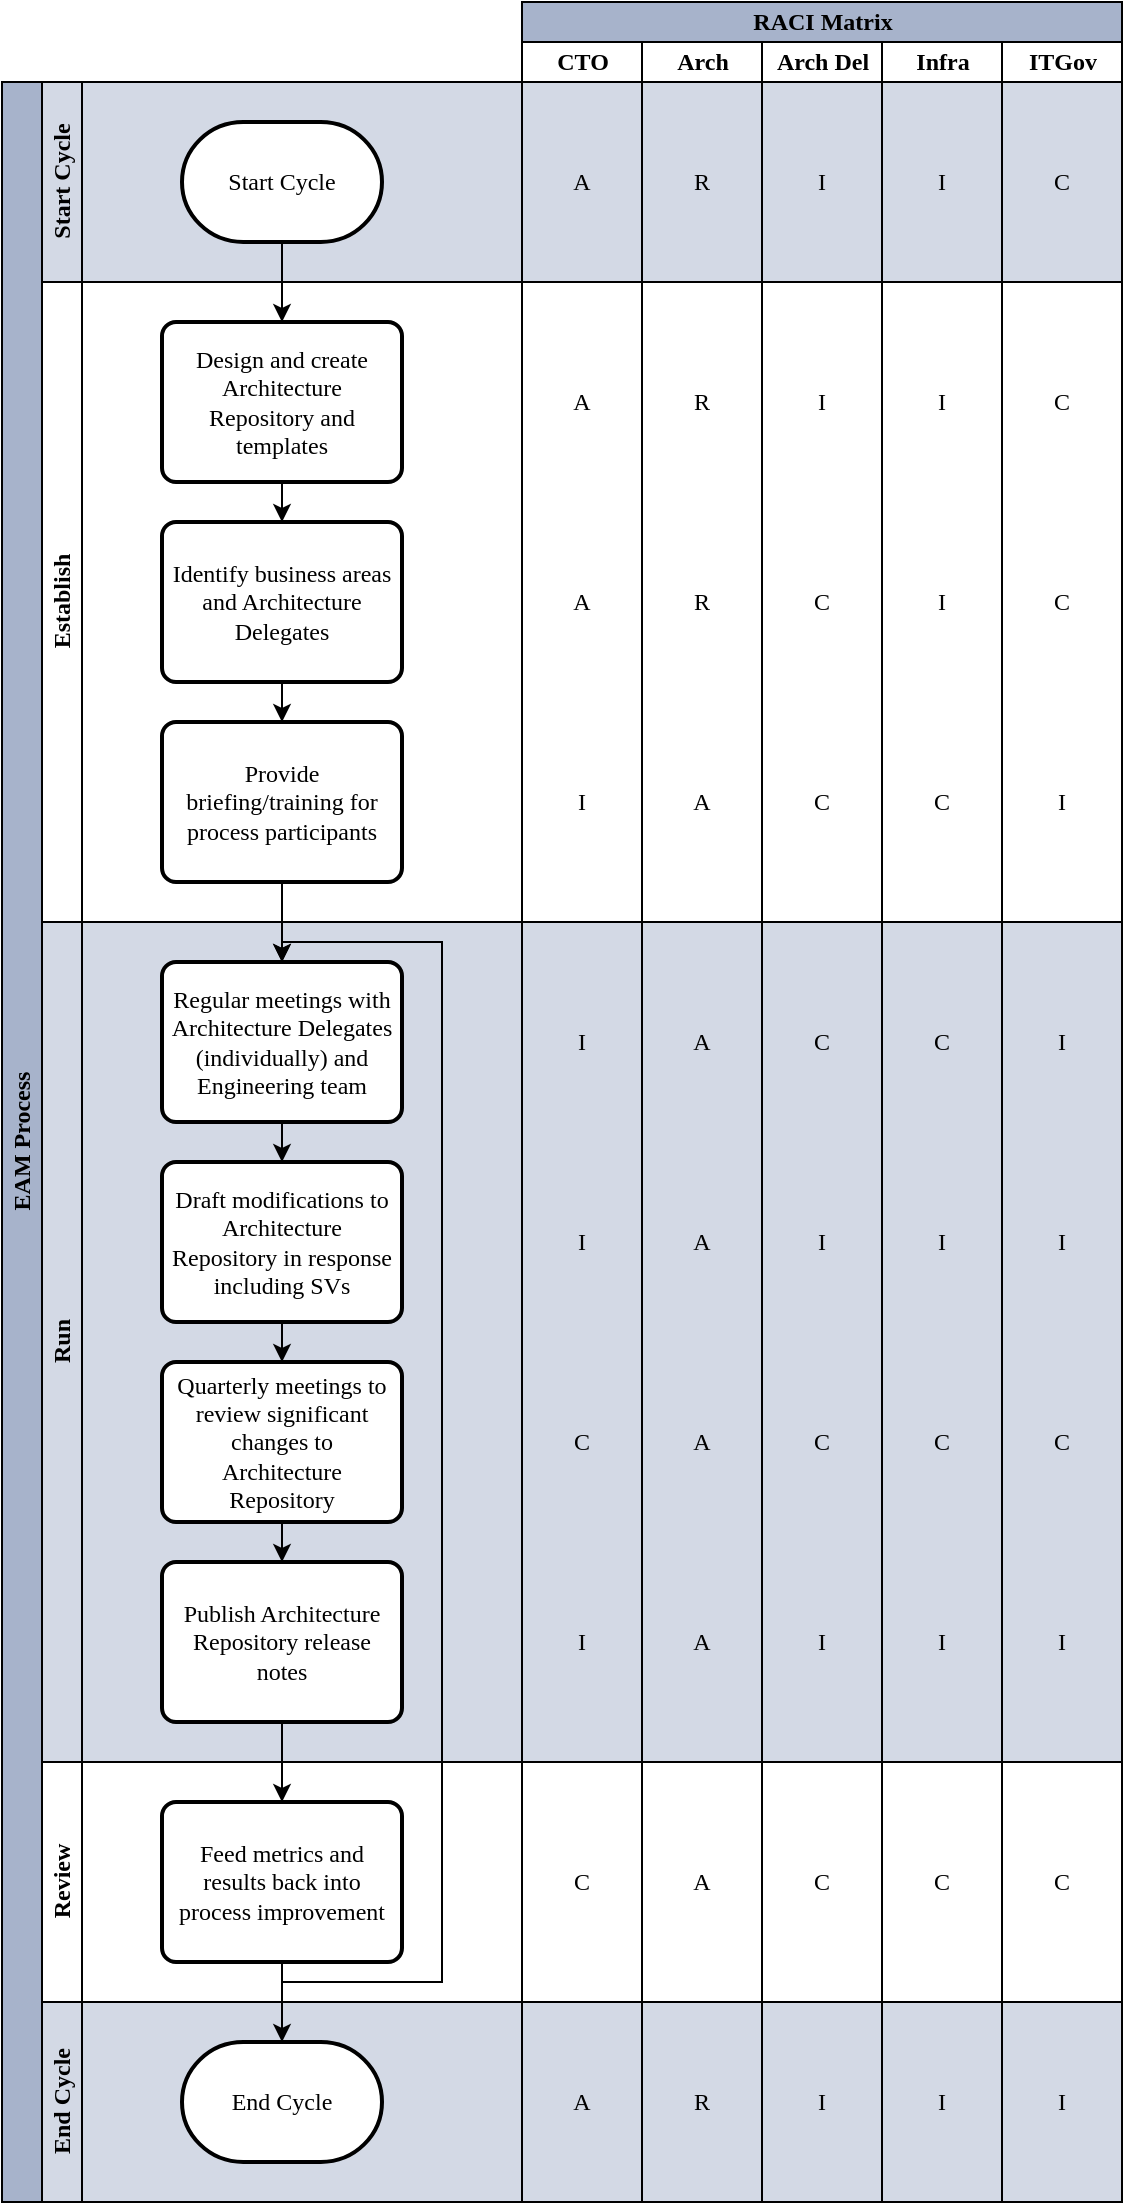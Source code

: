 <mxfile version="24.6.4" type="github">
  <diagram name="Page-1" id="74e2e168-ea6b-b213-b513-2b3c1d86103e">
    <mxGraphModel dx="2141" dy="680" grid="1" gridSize="10" guides="1" tooltips="1" connect="1" arrows="1" fold="1" page="1" pageScale="1" pageWidth="1100" pageHeight="850" background="none" math="0" shadow="0">
      <root>
        <mxCell id="0" />
        <mxCell id="1" parent="0" />
        <mxCell id="ygaP20cfCetw5Ck_P4K3-5" value="EAM Process" style="swimlane;childLayout=stackLayout;resizeParent=1;resizeParentMax=0;horizontal=0;startSize=20;horizontalStack=0;html=1;fillColor=#A7B3CB;fontFamily=Carlito;fontSource=https%3A%2F%2Ffonts.googleapis.com%2Fcss%3Ffamily%3DCarlito;" parent="1" vertex="1">
          <mxGeometry x="-240" y="320" width="560" height="1060" as="geometry" />
        </mxCell>
        <mxCell id="ygaP20cfCetw5Ck_P4K3-6" value="Start Cycle" style="swimlane;startSize=20;horizontal=0;html=1;fillColor=#D3D9E5;swimlaneFillColor=#D3D9E5;fontFamily=Carlito;fontSource=https%3A%2F%2Ffonts.googleapis.com%2Fcss%3Ffamily%3DCarlito;" parent="ygaP20cfCetw5Ck_P4K3-5" vertex="1">
          <mxGeometry x="20" width="540" height="100" as="geometry" />
        </mxCell>
        <mxCell id="ygaP20cfCetw5Ck_P4K3-12" value="Start Cycle" style="strokeWidth=2;html=1;shape=mxgraph.flowchart.terminator;whiteSpace=wrap;fontFamily=Carlito;fontSource=https%3A%2F%2Ffonts.googleapis.com%2Fcss%3Ffamily%3DCarlito;" parent="ygaP20cfCetw5Ck_P4K3-6" vertex="1">
          <mxGeometry x="70" y="20" width="100" height="60" as="geometry" />
        </mxCell>
        <mxCell id="ygaP20cfCetw5Ck_P4K3-37" value="A" style="text;html=1;strokeColor=none;fillColor=none;align=center;verticalAlign=middle;whiteSpace=wrap;rounded=0;fontFamily=Carlito;fontSource=https%3A%2F%2Ffonts.googleapis.com%2Fcss%3Ffamily%3DCarlito;" parent="ygaP20cfCetw5Ck_P4K3-6" vertex="1">
          <mxGeometry x="255" y="35" width="30" height="30" as="geometry" />
        </mxCell>
        <mxCell id="ygaP20cfCetw5Ck_P4K3-7" value="Establish" style="swimlane;startSize=20;horizontal=0;html=1;fontFamily=Carlito;fontSource=https%3A%2F%2Ffonts.googleapis.com%2Fcss%3Ffamily%3DCarlito;" parent="ygaP20cfCetw5Ck_P4K3-5" vertex="1">
          <mxGeometry x="20" y="100" width="540" height="320" as="geometry" />
        </mxCell>
        <mxCell id="ygaP20cfCetw5Ck_P4K3-28" style="edgeStyle=orthogonalEdgeStyle;rounded=0;orthogonalLoop=1;jettySize=auto;html=1;exitX=0.5;exitY=1;exitDx=0;exitDy=0;entryX=0.5;entryY=0;entryDx=0;entryDy=0;fontFamily=Carlito;fontSource=https%3A%2F%2Ffonts.googleapis.com%2Fcss%3Ffamily%3DCarlito;" parent="ygaP20cfCetw5Ck_P4K3-7" source="ygaP20cfCetw5Ck_P4K3-14" target="ygaP20cfCetw5Ck_P4K3-15" edge="1">
          <mxGeometry relative="1" as="geometry" />
        </mxCell>
        <mxCell id="ygaP20cfCetw5Ck_P4K3-14" value="Design and create Architecture Repository and templates" style="rounded=1;whiteSpace=wrap;html=1;absoluteArcSize=1;arcSize=14;strokeWidth=2;spacingLeft=3;spacing=2;spacingRight=3;fontFamily=Carlito;fontSource=https%3A%2F%2Ffonts.googleapis.com%2Fcss%3Ffamily%3DCarlito;" parent="ygaP20cfCetw5Ck_P4K3-7" vertex="1">
          <mxGeometry x="60" y="20" width="120" height="80" as="geometry" />
        </mxCell>
        <mxCell id="ygaP20cfCetw5Ck_P4K3-29" style="edgeStyle=orthogonalEdgeStyle;rounded=0;orthogonalLoop=1;jettySize=auto;html=1;exitX=0.5;exitY=1;exitDx=0;exitDy=0;entryX=0.5;entryY=0;entryDx=0;entryDy=0;fontFamily=Carlito;fontSource=https%3A%2F%2Ffonts.googleapis.com%2Fcss%3Ffamily%3DCarlito;" parent="ygaP20cfCetw5Ck_P4K3-7" source="ygaP20cfCetw5Ck_P4K3-15" target="ygaP20cfCetw5Ck_P4K3-20" edge="1">
          <mxGeometry relative="1" as="geometry" />
        </mxCell>
        <mxCell id="ygaP20cfCetw5Ck_P4K3-15" value="Identify business areas and Architecture Delegates" style="rounded=1;whiteSpace=wrap;html=1;absoluteArcSize=1;arcSize=14;strokeWidth=2;spacingLeft=3;spacing=2;spacingRight=3;fontFamily=Carlito;fontSource=https%3A%2F%2Ffonts.googleapis.com%2Fcss%3Ffamily%3DCarlito;" parent="ygaP20cfCetw5Ck_P4K3-7" vertex="1">
          <mxGeometry x="60" y="120" width="120" height="80" as="geometry" />
        </mxCell>
        <mxCell id="ygaP20cfCetw5Ck_P4K3-20" value="Provide briefing/training for process participants" style="rounded=1;whiteSpace=wrap;html=1;absoluteArcSize=1;arcSize=14;strokeWidth=2;spacingLeft=3;spacing=2;spacingRight=3;fontFamily=Carlito;fontSource=https%3A%2F%2Ffonts.googleapis.com%2Fcss%3Ffamily%3DCarlito;" parent="ygaP20cfCetw5Ck_P4K3-7" vertex="1">
          <mxGeometry x="60" y="220" width="120" height="80" as="geometry" />
        </mxCell>
        <mxCell id="ygaP20cfCetw5Ck_P4K3-8" value="Run" style="swimlane;startSize=20;horizontal=0;html=1;fillColor=#D3D9E5;swimlaneFillColor=#D3D9E5;fontFamily=Carlito;fontSource=https%3A%2F%2Ffonts.googleapis.com%2Fcss%3Ffamily%3DCarlito;" parent="ygaP20cfCetw5Ck_P4K3-5" vertex="1">
          <mxGeometry x="20" y="420" width="540" height="420" as="geometry">
            <mxRectangle x="20" y="240" width="460" height="30" as="alternateBounds" />
          </mxGeometry>
        </mxCell>
        <mxCell id="ygaP20cfCetw5Ck_P4K3-31" style="edgeStyle=orthogonalEdgeStyle;rounded=0;orthogonalLoop=1;jettySize=auto;html=1;exitX=0.5;exitY=1;exitDx=0;exitDy=0;entryX=0.5;entryY=0;entryDx=0;entryDy=0;fontFamily=Carlito;fontSource=https%3A%2F%2Ffonts.googleapis.com%2Fcss%3Ffamily%3DCarlito;" parent="ygaP20cfCetw5Ck_P4K3-8" source="ygaP20cfCetw5Ck_P4K3-21" target="ygaP20cfCetw5Ck_P4K3-23" edge="1">
          <mxGeometry relative="1" as="geometry" />
        </mxCell>
        <mxCell id="ygaP20cfCetw5Ck_P4K3-21" value="Regular meetings with Architecture Delegates (individually) and Engineering team" style="rounded=1;whiteSpace=wrap;html=1;absoluteArcSize=1;arcSize=14;strokeWidth=2;spacingLeft=3;spacing=2;spacingRight=3;fontFamily=Carlito;fontSource=https%3A%2F%2Ffonts.googleapis.com%2Fcss%3Ffamily%3DCarlito;" parent="ygaP20cfCetw5Ck_P4K3-8" vertex="1">
          <mxGeometry x="60" y="20" width="120" height="80" as="geometry" />
        </mxCell>
        <mxCell id="ygaP20cfCetw5Ck_P4K3-33" style="edgeStyle=orthogonalEdgeStyle;rounded=0;orthogonalLoop=1;jettySize=auto;html=1;exitX=0.5;exitY=1;exitDx=0;exitDy=0;entryX=0.5;entryY=0;entryDx=0;entryDy=0;fontFamily=Carlito;fontSource=https%3A%2F%2Ffonts.googleapis.com%2Fcss%3Ffamily%3DCarlito;" parent="ygaP20cfCetw5Ck_P4K3-8" source="ygaP20cfCetw5Ck_P4K3-22" target="ygaP20cfCetw5Ck_P4K3-24" edge="1">
          <mxGeometry relative="1" as="geometry" />
        </mxCell>
        <mxCell id="ygaP20cfCetw5Ck_P4K3-22" value="Quarterly meetings to review significant changes to Architecture Repository" style="rounded=1;whiteSpace=wrap;html=1;absoluteArcSize=1;arcSize=14;strokeWidth=2;spacingLeft=3;spacing=2;spacingRight=3;fontFamily=Carlito;fontSource=https%3A%2F%2Ffonts.googleapis.com%2Fcss%3Ffamily%3DCarlito;" parent="ygaP20cfCetw5Ck_P4K3-8" vertex="1">
          <mxGeometry x="60" y="220" width="120" height="80" as="geometry" />
        </mxCell>
        <mxCell id="ygaP20cfCetw5Ck_P4K3-32" style="edgeStyle=orthogonalEdgeStyle;rounded=0;orthogonalLoop=1;jettySize=auto;html=1;exitX=0.5;exitY=1;exitDx=0;exitDy=0;entryX=0.5;entryY=0;entryDx=0;entryDy=0;fontFamily=Carlito;fontSource=https%3A%2F%2Ffonts.googleapis.com%2Fcss%3Ffamily%3DCarlito;" parent="ygaP20cfCetw5Ck_P4K3-8" source="ygaP20cfCetw5Ck_P4K3-23" target="ygaP20cfCetw5Ck_P4K3-22" edge="1">
          <mxGeometry relative="1" as="geometry" />
        </mxCell>
        <mxCell id="ygaP20cfCetw5Ck_P4K3-23" value="Draft modifications to Architecture Repository in response including SVs" style="rounded=1;whiteSpace=wrap;html=1;absoluteArcSize=1;arcSize=14;strokeWidth=2;spacingLeft=3;spacing=2;spacingRight=3;fontFamily=Carlito;fontSource=https%3A%2F%2Ffonts.googleapis.com%2Fcss%3Ffamily%3DCarlito;" parent="ygaP20cfCetw5Ck_P4K3-8" vertex="1">
          <mxGeometry x="60" y="120" width="120" height="80" as="geometry" />
        </mxCell>
        <mxCell id="ygaP20cfCetw5Ck_P4K3-24" value="Publish Architecture Repository release notes" style="rounded=1;whiteSpace=wrap;html=1;absoluteArcSize=1;arcSize=14;strokeWidth=2;spacingLeft=3;spacing=2;spacingRight=3;fontFamily=Carlito;fontSource=https%3A%2F%2Ffonts.googleapis.com%2Fcss%3Ffamily%3DCarlito;" parent="ygaP20cfCetw5Ck_P4K3-8" vertex="1">
          <mxGeometry x="60" y="320" width="120" height="80" as="geometry" />
        </mxCell>
        <mxCell id="ygaP20cfCetw5Ck_P4K3-86" value="C" style="text;html=1;strokeColor=none;fillColor=none;align=center;verticalAlign=middle;whiteSpace=wrap;rounded=0;fontFamily=Carlito;fontSource=https%3A%2F%2Ffonts.googleapis.com%2Fcss%3Ffamily%3DCarlito;" parent="ygaP20cfCetw5Ck_P4K3-8" vertex="1">
          <mxGeometry x="375" y="245" width="30" height="30" as="geometry" />
        </mxCell>
        <mxCell id="ygaP20cfCetw5Ck_P4K3-87" value="C" style="text;html=1;strokeColor=none;fillColor=none;align=center;verticalAlign=middle;whiteSpace=wrap;rounded=0;fontFamily=Carlito;fontSource=https%3A%2F%2Ffonts.googleapis.com%2Fcss%3Ffamily%3DCarlito;" parent="ygaP20cfCetw5Ck_P4K3-8" vertex="1">
          <mxGeometry x="435" y="245" width="30" height="30" as="geometry" />
        </mxCell>
        <mxCell id="ygaP20cfCetw5Ck_P4K3-88" value="C" style="text;html=1;strokeColor=none;fillColor=none;align=center;verticalAlign=middle;whiteSpace=wrap;rounded=0;fontFamily=Carlito;fontSource=https%3A%2F%2Ffonts.googleapis.com%2Fcss%3Ffamily%3DCarlito;" parent="ygaP20cfCetw5Ck_P4K3-8" vertex="1">
          <mxGeometry x="495" y="245" width="30" height="30" as="geometry" />
        </mxCell>
        <mxCell id="ygaP20cfCetw5Ck_P4K3-90" value="I" style="text;html=1;strokeColor=none;fillColor=none;align=center;verticalAlign=middle;whiteSpace=wrap;rounded=0;fontFamily=Carlito;fontSource=https%3A%2F%2Ffonts.googleapis.com%2Fcss%3Ffamily%3DCarlito;" parent="ygaP20cfCetw5Ck_P4K3-8" vertex="1">
          <mxGeometry x="375" y="345" width="30" height="30" as="geometry" />
        </mxCell>
        <mxCell id="ygaP20cfCetw5Ck_P4K3-91" value="I" style="text;html=1;strokeColor=none;fillColor=none;align=center;verticalAlign=middle;whiteSpace=wrap;rounded=0;fontFamily=Carlito;fontSource=https%3A%2F%2Ffonts.googleapis.com%2Fcss%3Ffamily%3DCarlito;" parent="ygaP20cfCetw5Ck_P4K3-8" vertex="1">
          <mxGeometry x="435" y="345" width="30" height="30" as="geometry" />
        </mxCell>
        <mxCell id="ygaP20cfCetw5Ck_P4K3-92" value="I" style="text;html=1;strokeColor=none;fillColor=none;align=center;verticalAlign=middle;whiteSpace=wrap;rounded=0;fontFamily=Carlito;fontSource=https%3A%2F%2Ffonts.googleapis.com%2Fcss%3Ffamily%3DCarlito;" parent="ygaP20cfCetw5Ck_P4K3-8" vertex="1">
          <mxGeometry x="495" y="345" width="30" height="30" as="geometry" />
        </mxCell>
        <mxCell id="ygaP20cfCetw5Ck_P4K3-10" value="Review" style="swimlane;startSize=20;horizontal=0;html=1;fontFamily=Carlito;fontSource=https%3A%2F%2Ffonts.googleapis.com%2Fcss%3Ffamily%3DCarlito;" parent="ygaP20cfCetw5Ck_P4K3-5" vertex="1">
          <mxGeometry x="20" y="840" width="540" height="120" as="geometry">
            <mxRectangle x="20" y="240" width="460" height="30" as="alternateBounds" />
          </mxGeometry>
        </mxCell>
        <mxCell id="ygaP20cfCetw5Ck_P4K3-25" value="Feed metrics and results back into process improvement" style="rounded=1;whiteSpace=wrap;html=1;absoluteArcSize=1;arcSize=14;strokeWidth=2;spacingLeft=3;spacing=2;spacingRight=3;fontFamily=Carlito;fontSource=https%3A%2F%2Ffonts.googleapis.com%2Fcss%3Ffamily%3DCarlito;" parent="ygaP20cfCetw5Ck_P4K3-10" vertex="1">
          <mxGeometry x="60" y="20" width="120" height="80" as="geometry" />
        </mxCell>
        <mxCell id="ygaP20cfCetw5Ck_P4K3-9" value="End Cycle" style="swimlane;startSize=20;horizontal=0;html=1;fillColor=#D3D9E5;swimlaneFillColor=#D3D9E5;fontFamily=Carlito;fontSource=https%3A%2F%2Ffonts.googleapis.com%2Fcss%3Ffamily%3DCarlito;" parent="ygaP20cfCetw5Ck_P4K3-5" vertex="1">
          <mxGeometry x="20" y="960" width="540" height="100" as="geometry">
            <mxRectangle x="20" y="240" width="460" height="30" as="alternateBounds" />
          </mxGeometry>
        </mxCell>
        <mxCell id="ygaP20cfCetw5Ck_P4K3-26" value="End Cycle" style="strokeWidth=2;html=1;shape=mxgraph.flowchart.terminator;whiteSpace=wrap;fontFamily=Carlito;fontSource=https%3A%2F%2Ffonts.googleapis.com%2Fcss%3Ffamily%3DCarlito;" parent="ygaP20cfCetw5Ck_P4K3-9" vertex="1">
          <mxGeometry x="70" y="20" width="100" height="60" as="geometry" />
        </mxCell>
        <mxCell id="ygaP20cfCetw5Ck_P4K3-102" value="R" style="text;html=1;strokeColor=none;fillColor=none;align=center;verticalAlign=middle;whiteSpace=wrap;rounded=0;fontFamily=Carlito;fontSource=https%3A%2F%2Ffonts.googleapis.com%2Fcss%3Ffamily%3DCarlito;" parent="ygaP20cfCetw5Ck_P4K3-9" vertex="1">
          <mxGeometry x="315" y="35" width="30" height="30" as="geometry" />
        </mxCell>
        <mxCell id="ygaP20cfCetw5Ck_P4K3-103" value="I" style="text;html=1;strokeColor=none;fillColor=none;align=center;verticalAlign=middle;whiteSpace=wrap;rounded=0;fontFamily=Carlito;fontSource=https%3A%2F%2Ffonts.googleapis.com%2Fcss%3Ffamily%3DCarlito;" parent="ygaP20cfCetw5Ck_P4K3-9" vertex="1">
          <mxGeometry x="375" y="35" width="30" height="30" as="geometry" />
        </mxCell>
        <mxCell id="ygaP20cfCetw5Ck_P4K3-104" value="I" style="text;html=1;strokeColor=none;fillColor=none;align=center;verticalAlign=middle;whiteSpace=wrap;rounded=0;fontFamily=Carlito;fontSource=https%3A%2F%2Ffonts.googleapis.com%2Fcss%3Ffamily%3DCarlito;" parent="ygaP20cfCetw5Ck_P4K3-9" vertex="1">
          <mxGeometry x="435" y="35" width="30" height="30" as="geometry" />
        </mxCell>
        <mxCell id="ygaP20cfCetw5Ck_P4K3-105" value="I" style="text;html=1;strokeColor=none;fillColor=none;align=center;verticalAlign=middle;whiteSpace=wrap;rounded=0;fontFamily=Carlito;fontSource=https%3A%2F%2Ffonts.googleapis.com%2Fcss%3Ffamily%3DCarlito;" parent="ygaP20cfCetw5Ck_P4K3-9" vertex="1">
          <mxGeometry x="495" y="35" width="30" height="30" as="geometry" />
        </mxCell>
        <mxCell id="ygaP20cfCetw5Ck_P4K3-27" value="" style="edgeStyle=orthogonalEdgeStyle;rounded=0;orthogonalLoop=1;jettySize=auto;html=1;fontFamily=Carlito;fontSource=https%3A%2F%2Ffonts.googleapis.com%2Fcss%3Ffamily%3DCarlito;" parent="ygaP20cfCetw5Ck_P4K3-5" source="ygaP20cfCetw5Ck_P4K3-12" target="ygaP20cfCetw5Ck_P4K3-14" edge="1">
          <mxGeometry relative="1" as="geometry" />
        </mxCell>
        <mxCell id="ygaP20cfCetw5Ck_P4K3-30" style="edgeStyle=orthogonalEdgeStyle;rounded=0;orthogonalLoop=1;jettySize=auto;html=1;exitX=0.5;exitY=1;exitDx=0;exitDy=0;entryX=0.5;entryY=0;entryDx=0;entryDy=0;fontFamily=Carlito;fontSource=https%3A%2F%2Ffonts.googleapis.com%2Fcss%3Ffamily%3DCarlito;" parent="ygaP20cfCetw5Ck_P4K3-5" source="ygaP20cfCetw5Ck_P4K3-20" target="ygaP20cfCetw5Ck_P4K3-21" edge="1">
          <mxGeometry relative="1" as="geometry" />
        </mxCell>
        <mxCell id="ygaP20cfCetw5Ck_P4K3-34" style="edgeStyle=orthogonalEdgeStyle;rounded=0;orthogonalLoop=1;jettySize=auto;html=1;exitX=0.5;exitY=1;exitDx=0;exitDy=0;entryX=0.5;entryY=0;entryDx=0;entryDy=0;fontFamily=Carlito;fontSource=https%3A%2F%2Ffonts.googleapis.com%2Fcss%3Ffamily%3DCarlito;" parent="ygaP20cfCetw5Ck_P4K3-5" source="ygaP20cfCetw5Ck_P4K3-24" target="ygaP20cfCetw5Ck_P4K3-25" edge="1">
          <mxGeometry relative="1" as="geometry" />
        </mxCell>
        <mxCell id="ygaP20cfCetw5Ck_P4K3-35" style="edgeStyle=orthogonalEdgeStyle;rounded=0;orthogonalLoop=1;jettySize=auto;html=1;exitX=0.5;exitY=1;exitDx=0;exitDy=0;entryX=0.5;entryY=0;entryDx=0;entryDy=0;entryPerimeter=0;fontFamily=Carlito;fontSource=https%3A%2F%2Ffonts.googleapis.com%2Fcss%3Ffamily%3DCarlito;" parent="ygaP20cfCetw5Ck_P4K3-5" source="ygaP20cfCetw5Ck_P4K3-25" target="ygaP20cfCetw5Ck_P4K3-26" edge="1">
          <mxGeometry relative="1" as="geometry" />
        </mxCell>
        <mxCell id="ygaP20cfCetw5Ck_P4K3-36" style="edgeStyle=orthogonalEdgeStyle;rounded=0;orthogonalLoop=1;jettySize=auto;html=1;exitX=0.5;exitY=1;exitDx=0;exitDy=0;entryX=0.5;entryY=0;entryDx=0;entryDy=0;fontFamily=Carlito;fontSource=https%3A%2F%2Ffonts.googleapis.com%2Fcss%3Ffamily%3DCarlito;" parent="ygaP20cfCetw5Ck_P4K3-5" source="ygaP20cfCetw5Ck_P4K3-25" target="ygaP20cfCetw5Ck_P4K3-21" edge="1">
          <mxGeometry relative="1" as="geometry">
            <Array as="points">
              <mxPoint x="140" y="950" />
              <mxPoint x="220" y="950" />
              <mxPoint x="220" y="430" />
              <mxPoint x="140" y="430" />
            </Array>
          </mxGeometry>
        </mxCell>
        <mxCell id="ygaP20cfCetw5Ck_P4K3-1" value="RACI Matrix" style="swimlane;childLayout=stackLayout;resizeParent=1;resizeParentMax=0;startSize=20;html=1;fillColor=#A7B3CB;fontFamily=Carlito;fontSource=https%3A%2F%2Ffonts.googleapis.com%2Fcss%3Ffamily%3DCarlito;fontStyle=1" parent="1" vertex="1">
          <mxGeometry x="20" y="280" width="300" height="1100" as="geometry" />
        </mxCell>
        <mxCell id="ygaP20cfCetw5Ck_P4K3-2" value="CTO" style="swimlane;startSize=20;html=1;fontFamily=Carlito;fontSource=https%3A%2F%2Ffonts.googleapis.com%2Fcss%3Ffamily%3DCarlito;" parent="ygaP20cfCetw5Ck_P4K3-1" vertex="1">
          <mxGeometry y="20" width="60" height="1080" as="geometry" />
        </mxCell>
        <mxCell id="ygaP20cfCetw5Ck_P4K3-39" value="A" style="text;html=1;strokeColor=none;fillColor=none;align=center;verticalAlign=middle;whiteSpace=wrap;rounded=0;fontFamily=Carlito;fontSource=https%3A%2F%2Ffonts.googleapis.com%2Fcss%3Ffamily%3DCarlito;" parent="ygaP20cfCetw5Ck_P4K3-2" vertex="1">
          <mxGeometry x="15" y="165" width="30" height="30" as="geometry" />
        </mxCell>
        <mxCell id="ygaP20cfCetw5Ck_P4K3-40" value="A" style="text;html=1;strokeColor=none;fillColor=none;align=center;verticalAlign=middle;whiteSpace=wrap;rounded=0;fontFamily=Carlito;fontSource=https%3A%2F%2Ffonts.googleapis.com%2Fcss%3Ffamily%3DCarlito;" parent="ygaP20cfCetw5Ck_P4K3-2" vertex="1">
          <mxGeometry x="15" y="265" width="30" height="30" as="geometry" />
        </mxCell>
        <mxCell id="ygaP20cfCetw5Ck_P4K3-47" value="A" style="text;html=1;strokeColor=none;fillColor=none;align=center;verticalAlign=middle;whiteSpace=wrap;rounded=0;fontFamily=Carlito;fontSource=https%3A%2F%2Ffonts.googleapis.com%2Fcss%3Ffamily%3DCarlito;" parent="ygaP20cfCetw5Ck_P4K3-2" vertex="1">
          <mxGeometry x="15" y="1015" width="30" height="30" as="geometry" />
        </mxCell>
        <mxCell id="ygaP20cfCetw5Ck_P4K3-55" value="I" style="text;html=1;strokeColor=none;fillColor=none;align=center;verticalAlign=middle;whiteSpace=wrap;rounded=0;fontFamily=Carlito;fontSource=https%3A%2F%2Ffonts.googleapis.com%2Fcss%3Ffamily%3DCarlito;" parent="ygaP20cfCetw5Ck_P4K3-2" vertex="1">
          <mxGeometry x="15" y="365" width="30" height="30" as="geometry" />
        </mxCell>
        <mxCell id="ygaP20cfCetw5Ck_P4K3-57" value="I" style="text;html=1;strokeColor=none;fillColor=none;align=center;verticalAlign=middle;whiteSpace=wrap;rounded=0;fontFamily=Carlito;fontSource=https%3A%2F%2Ffonts.googleapis.com%2Fcss%3Ffamily%3DCarlito;" parent="ygaP20cfCetw5Ck_P4K3-2" vertex="1">
          <mxGeometry x="15" y="485" width="30" height="30" as="geometry" />
        </mxCell>
        <mxCell id="ygaP20cfCetw5Ck_P4K3-58" value="I" style="text;html=1;strokeColor=none;fillColor=none;align=center;verticalAlign=middle;whiteSpace=wrap;rounded=0;fontFamily=Carlito;fontSource=https%3A%2F%2Ffonts.googleapis.com%2Fcss%3Ffamily%3DCarlito;" parent="ygaP20cfCetw5Ck_P4K3-2" vertex="1">
          <mxGeometry x="15" y="585" width="30" height="30" as="geometry" />
        </mxCell>
        <mxCell id="ygaP20cfCetw5Ck_P4K3-59" value="C" style="text;html=1;strokeColor=none;fillColor=none;align=center;verticalAlign=middle;whiteSpace=wrap;rounded=0;fontFamily=Carlito;fontSource=https%3A%2F%2Ffonts.googleapis.com%2Fcss%3Ffamily%3DCarlito;" parent="ygaP20cfCetw5Ck_P4K3-2" vertex="1">
          <mxGeometry x="15" y="685" width="30" height="30" as="geometry" />
        </mxCell>
        <mxCell id="ygaP20cfCetw5Ck_P4K3-60" value="I" style="text;html=1;strokeColor=none;fillColor=none;align=center;verticalAlign=middle;whiteSpace=wrap;rounded=0;fontFamily=Carlito;fontSource=https%3A%2F%2Ffonts.googleapis.com%2Fcss%3Ffamily%3DCarlito;" parent="ygaP20cfCetw5Ck_P4K3-2" vertex="1">
          <mxGeometry x="15" y="785" width="30" height="30" as="geometry" />
        </mxCell>
        <mxCell id="ygaP20cfCetw5Ck_P4K3-61" value="C" style="text;html=1;strokeColor=none;fillColor=none;align=center;verticalAlign=middle;whiteSpace=wrap;rounded=0;fontFamily=Carlito;fontSource=https%3A%2F%2Ffonts.googleapis.com%2Fcss%3Ffamily%3DCarlito;" parent="ygaP20cfCetw5Ck_P4K3-2" vertex="1">
          <mxGeometry x="15" y="905" width="30" height="30" as="geometry" />
        </mxCell>
        <mxCell id="ygaP20cfCetw5Ck_P4K3-3" value="Arch" style="swimlane;startSize=20;html=1;fontFamily=Carlito;fontSource=https%3A%2F%2Ffonts.googleapis.com%2Fcss%3Ffamily%3DCarlito;" parent="ygaP20cfCetw5Ck_P4K3-1" vertex="1">
          <mxGeometry x="60" y="20" width="60" height="1080" as="geometry" />
        </mxCell>
        <mxCell id="ygaP20cfCetw5Ck_P4K3-41" value="A" style="text;html=1;strokeColor=none;fillColor=none;align=center;verticalAlign=middle;whiteSpace=wrap;rounded=0;fontFamily=Carlito;fontSource=https%3A%2F%2Ffonts.googleapis.com%2Fcss%3Ffamily%3DCarlito;" parent="ygaP20cfCetw5Ck_P4K3-3" vertex="1">
          <mxGeometry x="15" y="365" width="30" height="30" as="geometry" />
        </mxCell>
        <mxCell id="ygaP20cfCetw5Ck_P4K3-42" value="A" style="text;html=1;strokeColor=none;fillColor=none;align=center;verticalAlign=middle;whiteSpace=wrap;rounded=0;fontFamily=Carlito;fontSource=https%3A%2F%2Ffonts.googleapis.com%2Fcss%3Ffamily%3DCarlito;" parent="ygaP20cfCetw5Ck_P4K3-3" vertex="1">
          <mxGeometry x="15" y="485" width="30" height="30" as="geometry" />
        </mxCell>
        <mxCell id="ygaP20cfCetw5Ck_P4K3-43" value="A" style="text;html=1;strokeColor=none;fillColor=none;align=center;verticalAlign=middle;whiteSpace=wrap;rounded=0;fontFamily=Carlito;fontSource=https%3A%2F%2Ffonts.googleapis.com%2Fcss%3Ffamily%3DCarlito;" parent="ygaP20cfCetw5Ck_P4K3-3" vertex="1">
          <mxGeometry x="15" y="585" width="30" height="30" as="geometry" />
        </mxCell>
        <mxCell id="ygaP20cfCetw5Ck_P4K3-44" value="A" style="text;html=1;strokeColor=none;fillColor=none;align=center;verticalAlign=middle;whiteSpace=wrap;rounded=0;fontFamily=Carlito;fontSource=https%3A%2F%2Ffonts.googleapis.com%2Fcss%3Ffamily%3DCarlito;" parent="ygaP20cfCetw5Ck_P4K3-3" vertex="1">
          <mxGeometry x="15" y="685" width="30" height="30" as="geometry" />
        </mxCell>
        <mxCell id="ygaP20cfCetw5Ck_P4K3-45" value="A" style="text;html=1;strokeColor=none;fillColor=none;align=center;verticalAlign=middle;whiteSpace=wrap;rounded=0;fontFamily=Carlito;fontSource=https%3A%2F%2Ffonts.googleapis.com%2Fcss%3Ffamily%3DCarlito;" parent="ygaP20cfCetw5Ck_P4K3-3" vertex="1">
          <mxGeometry x="15" y="785" width="30" height="30" as="geometry" />
        </mxCell>
        <mxCell id="ygaP20cfCetw5Ck_P4K3-46" value="A" style="text;html=1;strokeColor=none;fillColor=none;align=center;verticalAlign=middle;whiteSpace=wrap;rounded=0;fontFamily=Carlito;fontSource=https%3A%2F%2Ffonts.googleapis.com%2Fcss%3Ffamily%3DCarlito;" parent="ygaP20cfCetw5Ck_P4K3-3" vertex="1">
          <mxGeometry x="15" y="905" width="30" height="30" as="geometry" />
        </mxCell>
        <mxCell id="ygaP20cfCetw5Ck_P4K3-48" value="R" style="text;html=1;strokeColor=none;fillColor=none;align=center;verticalAlign=middle;whiteSpace=wrap;rounded=0;fontFamily=Carlito;fontSource=https%3A%2F%2Ffonts.googleapis.com%2Fcss%3Ffamily%3DCarlito;" parent="ygaP20cfCetw5Ck_P4K3-3" vertex="1">
          <mxGeometry x="15" y="55" width="30" height="30" as="geometry" />
        </mxCell>
        <mxCell id="ygaP20cfCetw5Ck_P4K3-49" value="R" style="text;html=1;strokeColor=none;fillColor=none;align=center;verticalAlign=middle;whiteSpace=wrap;rounded=0;fontFamily=Carlito;fontSource=https%3A%2F%2Ffonts.googleapis.com%2Fcss%3Ffamily%3DCarlito;" parent="ygaP20cfCetw5Ck_P4K3-3" vertex="1">
          <mxGeometry x="15" y="165" width="30" height="30" as="geometry" />
        </mxCell>
        <mxCell id="ygaP20cfCetw5Ck_P4K3-50" value="R" style="text;html=1;strokeColor=none;fillColor=none;align=center;verticalAlign=middle;whiteSpace=wrap;rounded=0;fontFamily=Carlito;fontSource=https%3A%2F%2Ffonts.googleapis.com%2Fcss%3Ffamily%3DCarlito;" parent="ygaP20cfCetw5Ck_P4K3-3" vertex="1">
          <mxGeometry x="15" y="265" width="30" height="30" as="geometry" />
        </mxCell>
        <mxCell id="ygaP20cfCetw5Ck_P4K3-4" value="Arch Del" style="swimlane;startSize=20;html=1;fontFamily=Carlito;fontSource=https%3A%2F%2Ffonts.googleapis.com%2Fcss%3Ffamily%3DCarlito;" parent="ygaP20cfCetw5Ck_P4K3-1" vertex="1">
          <mxGeometry x="120" y="20" width="60" height="1080" as="geometry" />
        </mxCell>
        <mxCell id="ygaP20cfCetw5Ck_P4K3-51" value="C" style="text;html=1;strokeColor=none;fillColor=none;align=center;verticalAlign=middle;whiteSpace=wrap;rounded=0;fontFamily=Carlito;fontSource=https%3A%2F%2Ffonts.googleapis.com%2Fcss%3Ffamily%3DCarlito;" parent="ygaP20cfCetw5Ck_P4K3-4" vertex="1">
          <mxGeometry x="15" y="485" width="30" height="30" as="geometry" />
        </mxCell>
        <mxCell id="ygaP20cfCetw5Ck_P4K3-53" value="I" style="text;html=1;strokeColor=none;fillColor=none;align=center;verticalAlign=middle;whiteSpace=wrap;rounded=0;fontFamily=Carlito;fontSource=https%3A%2F%2Ffonts.googleapis.com%2Fcss%3Ffamily%3DCarlito;" parent="ygaP20cfCetw5Ck_P4K3-4" vertex="1">
          <mxGeometry x="15" y="585" width="30" height="30" as="geometry" />
        </mxCell>
        <mxCell id="ygaP20cfCetw5Ck_P4K3-65" value="C" style="text;html=1;strokeColor=none;fillColor=none;align=center;verticalAlign=middle;whiteSpace=wrap;rounded=0;fontFamily=Carlito;fontSource=https%3A%2F%2Ffonts.googleapis.com%2Fcss%3Ffamily%3DCarlito;" parent="ygaP20cfCetw5Ck_P4K3-4" vertex="1">
          <mxGeometry x="15" y="265" width="30" height="30" as="geometry" />
        </mxCell>
        <mxCell id="ygaP20cfCetw5Ck_P4K3-66" value="C" style="text;html=1;strokeColor=none;fillColor=none;align=center;verticalAlign=middle;whiteSpace=wrap;rounded=0;fontFamily=Carlito;fontSource=https%3A%2F%2Ffonts.googleapis.com%2Fcss%3Ffamily%3DCarlito;" parent="ygaP20cfCetw5Ck_P4K3-4" vertex="1">
          <mxGeometry x="15" y="365" width="30" height="30" as="geometry" />
        </mxCell>
        <mxCell id="ygaP20cfCetw5Ck_P4K3-69" value="I" style="text;html=1;strokeColor=none;fillColor=none;align=center;verticalAlign=middle;whiteSpace=wrap;rounded=0;fontFamily=Carlito;fontSource=https%3A%2F%2Ffonts.googleapis.com%2Fcss%3Ffamily%3DCarlito;" parent="ygaP20cfCetw5Ck_P4K3-4" vertex="1">
          <mxGeometry x="15" y="55" width="30" height="30" as="geometry" />
        </mxCell>
        <mxCell id="ygaP20cfCetw5Ck_P4K3-75" value="I" style="text;html=1;strokeColor=none;fillColor=none;align=center;verticalAlign=middle;whiteSpace=wrap;rounded=0;fontFamily=Carlito;fontSource=https%3A%2F%2Ffonts.googleapis.com%2Fcss%3Ffamily%3DCarlito;" parent="ygaP20cfCetw5Ck_P4K3-4" vertex="1">
          <mxGeometry x="15" y="165" width="30" height="30" as="geometry" />
        </mxCell>
        <mxCell id="ygaP20cfCetw5Ck_P4K3-97" value="C" style="text;html=1;strokeColor=none;fillColor=none;align=center;verticalAlign=middle;whiteSpace=wrap;rounded=0;fontFamily=Carlito;fontSource=https%3A%2F%2Ffonts.googleapis.com%2Fcss%3Ffamily%3DCarlito;" parent="ygaP20cfCetw5Ck_P4K3-4" vertex="1">
          <mxGeometry x="15" y="905" width="30" height="30" as="geometry" />
        </mxCell>
        <mxCell id="ygaP20cfCetw5Ck_P4K3-17" value="Infra" style="swimlane;startSize=20;html=1;fontFamily=Carlito;fontSource=https%3A%2F%2Ffonts.googleapis.com%2Fcss%3Ffamily%3DCarlito;" parent="ygaP20cfCetw5Ck_P4K3-1" vertex="1">
          <mxGeometry x="180" y="20" width="60" height="1080" as="geometry">
            <mxRectangle x="180" y="20" width="40" height="1080" as="alternateBounds" />
          </mxGeometry>
        </mxCell>
        <mxCell id="ygaP20cfCetw5Ck_P4K3-52" value="C" style="text;html=1;strokeColor=none;fillColor=none;align=center;verticalAlign=middle;whiteSpace=wrap;rounded=0;fontFamily=Carlito;fontSource=https%3A%2F%2Ffonts.googleapis.com%2Fcss%3Ffamily%3DCarlito;" parent="ygaP20cfCetw5Ck_P4K3-17" vertex="1">
          <mxGeometry x="15" y="485" width="30" height="30" as="geometry" />
        </mxCell>
        <mxCell id="ygaP20cfCetw5Ck_P4K3-54" value="I" style="text;html=1;strokeColor=none;fillColor=none;align=center;verticalAlign=middle;whiteSpace=wrap;rounded=0;fontFamily=Carlito;fontSource=https%3A%2F%2Ffonts.googleapis.com%2Fcss%3Ffamily%3DCarlito;" parent="ygaP20cfCetw5Ck_P4K3-17" vertex="1">
          <mxGeometry x="15" y="585" width="30" height="30" as="geometry" />
        </mxCell>
        <mxCell id="ygaP20cfCetw5Ck_P4K3-71" value="I" style="text;html=1;strokeColor=none;fillColor=none;align=center;verticalAlign=middle;whiteSpace=wrap;rounded=0;fontFamily=Carlito;fontSource=https%3A%2F%2Ffonts.googleapis.com%2Fcss%3Ffamily%3DCarlito;" parent="ygaP20cfCetw5Ck_P4K3-17" vertex="1">
          <mxGeometry x="15" y="55" width="30" height="30" as="geometry" />
        </mxCell>
        <mxCell id="ygaP20cfCetw5Ck_P4K3-76" value="I" style="text;html=1;strokeColor=none;fillColor=none;align=center;verticalAlign=middle;whiteSpace=wrap;rounded=0;fontFamily=Carlito;fontSource=https%3A%2F%2Ffonts.googleapis.com%2Fcss%3Ffamily%3DCarlito;" parent="ygaP20cfCetw5Ck_P4K3-17" vertex="1">
          <mxGeometry x="15" y="165" width="30" height="30" as="geometry" />
        </mxCell>
        <mxCell id="ygaP20cfCetw5Ck_P4K3-78" value="I" style="text;html=1;strokeColor=none;fillColor=none;align=center;verticalAlign=middle;whiteSpace=wrap;rounded=0;fontFamily=Carlito;fontSource=https%3A%2F%2Ffonts.googleapis.com%2Fcss%3Ffamily%3DCarlito;" parent="ygaP20cfCetw5Ck_P4K3-17" vertex="1">
          <mxGeometry x="15" y="265" width="30" height="30" as="geometry" />
        </mxCell>
        <mxCell id="ygaP20cfCetw5Ck_P4K3-79" value="C" style="text;html=1;strokeColor=none;fillColor=none;align=center;verticalAlign=middle;whiteSpace=wrap;rounded=0;fontFamily=Carlito;fontSource=https%3A%2F%2Ffonts.googleapis.com%2Fcss%3Ffamily%3DCarlito;" parent="ygaP20cfCetw5Ck_P4K3-17" vertex="1">
          <mxGeometry x="15" y="365" width="30" height="30" as="geometry" />
        </mxCell>
        <mxCell id="ygaP20cfCetw5Ck_P4K3-99" value="C" style="text;html=1;strokeColor=none;fillColor=none;align=center;verticalAlign=middle;whiteSpace=wrap;rounded=0;fontFamily=Carlito;fontSource=https%3A%2F%2Ffonts.googleapis.com%2Fcss%3Ffamily%3DCarlito;" parent="ygaP20cfCetw5Ck_P4K3-17" vertex="1">
          <mxGeometry x="15" y="905" width="30" height="30" as="geometry" />
        </mxCell>
        <mxCell id="ygaP20cfCetw5Ck_P4K3-19" value="ITGov" style="swimlane;startSize=20;html=1;fontFamily=Carlito;fontSource=https%3A%2F%2Ffonts.googleapis.com%2Fcss%3Ffamily%3DCarlito;" parent="ygaP20cfCetw5Ck_P4K3-1" vertex="1">
          <mxGeometry x="240" y="20" width="60" height="1080" as="geometry" />
        </mxCell>
        <mxCell id="ygaP20cfCetw5Ck_P4K3-62" value="C" style="text;html=1;strokeColor=none;fillColor=none;align=center;verticalAlign=middle;whiteSpace=wrap;rounded=0;fontFamily=Carlito;fontSource=https%3A%2F%2Ffonts.googleapis.com%2Fcss%3Ffamily%3DCarlito;" parent="ygaP20cfCetw5Ck_P4K3-19" vertex="1">
          <mxGeometry x="15" y="55" width="30" height="30" as="geometry" />
        </mxCell>
        <mxCell id="ygaP20cfCetw5Ck_P4K3-68" value="C" style="text;html=1;strokeColor=none;fillColor=none;align=center;verticalAlign=middle;whiteSpace=wrap;rounded=0;fontFamily=Carlito;fontSource=https%3A%2F%2Ffonts.googleapis.com%2Fcss%3Ffamily%3DCarlito;" parent="ygaP20cfCetw5Ck_P4K3-19" vertex="1">
          <mxGeometry x="15" y="905" width="30" height="30" as="geometry" />
        </mxCell>
        <mxCell id="ygaP20cfCetw5Ck_P4K3-72" value="C" style="text;html=1;strokeColor=none;fillColor=none;align=center;verticalAlign=middle;whiteSpace=wrap;rounded=0;fontFamily=Carlito;fontSource=https%3A%2F%2Ffonts.googleapis.com%2Fcss%3Ffamily%3DCarlito;" parent="ygaP20cfCetw5Ck_P4K3-19" vertex="1">
          <mxGeometry x="15" y="165" width="30" height="30" as="geometry" />
        </mxCell>
        <mxCell id="ygaP20cfCetw5Ck_P4K3-73" value="C" style="text;html=1;strokeColor=none;fillColor=none;align=center;verticalAlign=middle;whiteSpace=wrap;rounded=0;fontFamily=Carlito;fontSource=https%3A%2F%2Ffonts.googleapis.com%2Fcss%3Ffamily%3DCarlito;" parent="ygaP20cfCetw5Ck_P4K3-19" vertex="1">
          <mxGeometry x="15" y="265" width="30" height="30" as="geometry" />
        </mxCell>
        <mxCell id="ygaP20cfCetw5Ck_P4K3-80" value="I" style="text;html=1;strokeColor=none;fillColor=none;align=center;verticalAlign=middle;whiteSpace=wrap;rounded=0;fontFamily=Carlito;fontSource=https%3A%2F%2Ffonts.googleapis.com%2Fcss%3Ffamily%3DCarlito;" parent="ygaP20cfCetw5Ck_P4K3-19" vertex="1">
          <mxGeometry x="15" y="365" width="30" height="30" as="geometry" />
        </mxCell>
        <mxCell id="ygaP20cfCetw5Ck_P4K3-84" value="I" style="text;html=1;strokeColor=none;fillColor=none;align=center;verticalAlign=middle;whiteSpace=wrap;rounded=0;fontFamily=Carlito;fontSource=https%3A%2F%2Ffonts.googleapis.com%2Fcss%3Ffamily%3DCarlito;" parent="ygaP20cfCetw5Ck_P4K3-19" vertex="1">
          <mxGeometry x="15" y="585" width="30" height="30" as="geometry" />
        </mxCell>
        <mxCell id="q9ymznQbs_bkyKrXe3iY-1" value="I" style="text;html=1;strokeColor=none;fillColor=none;align=center;verticalAlign=middle;whiteSpace=wrap;rounded=0;fontFamily=Carlito;fontSource=https%3A%2F%2Ffonts.googleapis.com%2Fcss%3Ffamily%3DCarlito;" parent="ygaP20cfCetw5Ck_P4K3-19" vertex="1">
          <mxGeometry x="15" y="485" width="30" height="30" as="geometry" />
        </mxCell>
      </root>
    </mxGraphModel>
  </diagram>
</mxfile>
